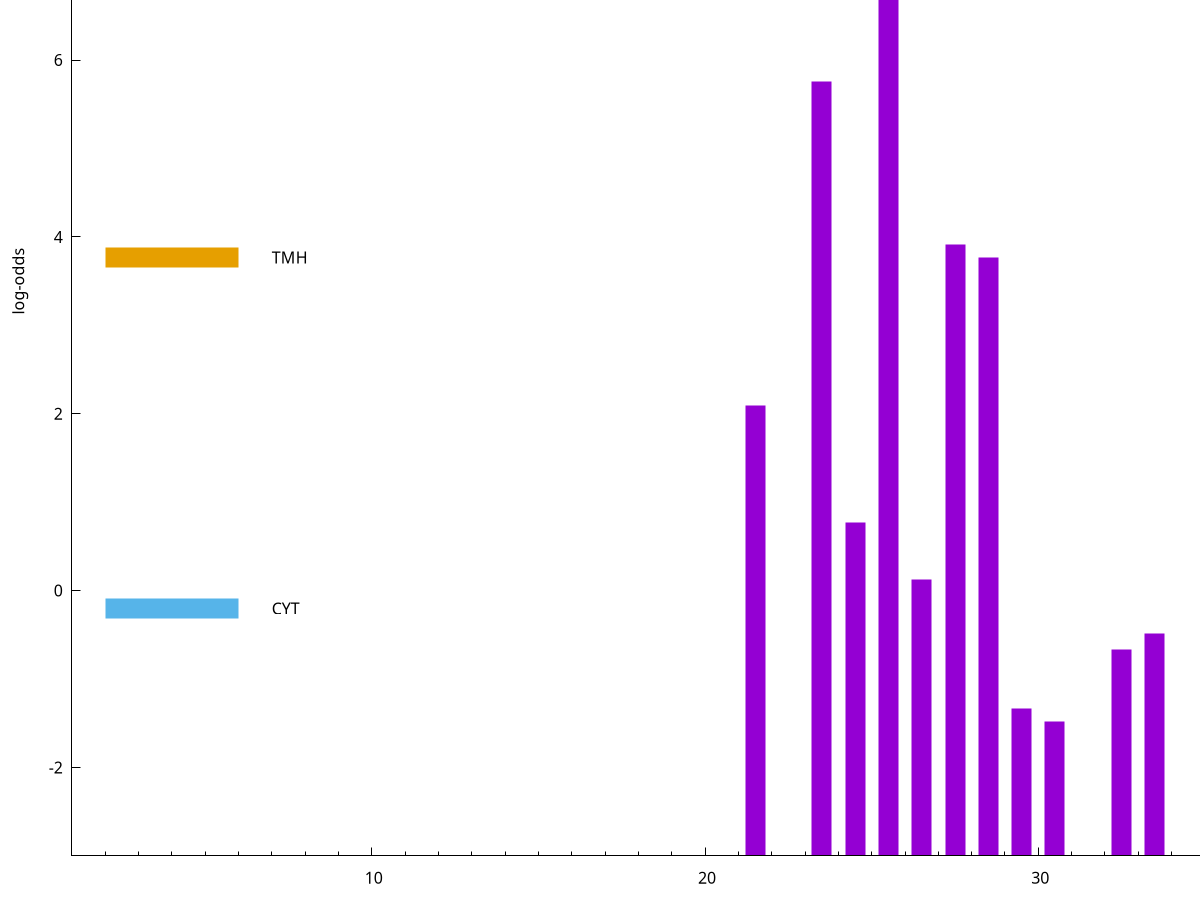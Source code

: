 set title "LipoP predictions for SRR5666395.gff"
set size 2., 1.4
set xrange [1:70] 
set mxtics 10
set yrange [-3:10]
set y2range [0:13]
set ylabel "log-odds"
set term postscript eps color solid "Helvetica" 30
set output "SRR5666395.gff13.eps"
set arrow from 2,7.67028 to 6,7.67028 nohead lt 1 lw 20
set label "SpI" at 7,7.67028
set arrow from 2,3.76818 to 6,3.76818 nohead lt 4 lw 20
set label "TMH" at 7,3.76818
set arrow from 2,-0.200913 to 6,-0.200913 nohead lt 3 lw 20
set label "CYT" at 7,-0.200913
set arrow from 2,7.67028 to 6,7.67028 nohead lt 1 lw 20
set label "SpI" at 7,7.67028
# NOTE: The scores below are the log-odds scores with the threshold
# NOTE: subtracted (a hack to make gnuplot make the histogram all
# NOTE: look nice).
plot "-" axes x1y2 title "" with impulses lt 1 lw 20
25.500000 9.799670
23.500000 8.755470
27.500000 6.908600
28.500000 6.771960
21.500000 5.093480
24.500000 3.767274
26.500000 3.123875
33.500000 2.515473
32.500000 2.335379
29.500000 1.668680
30.500000 1.514440
35.500000 0.627870
e
exit
